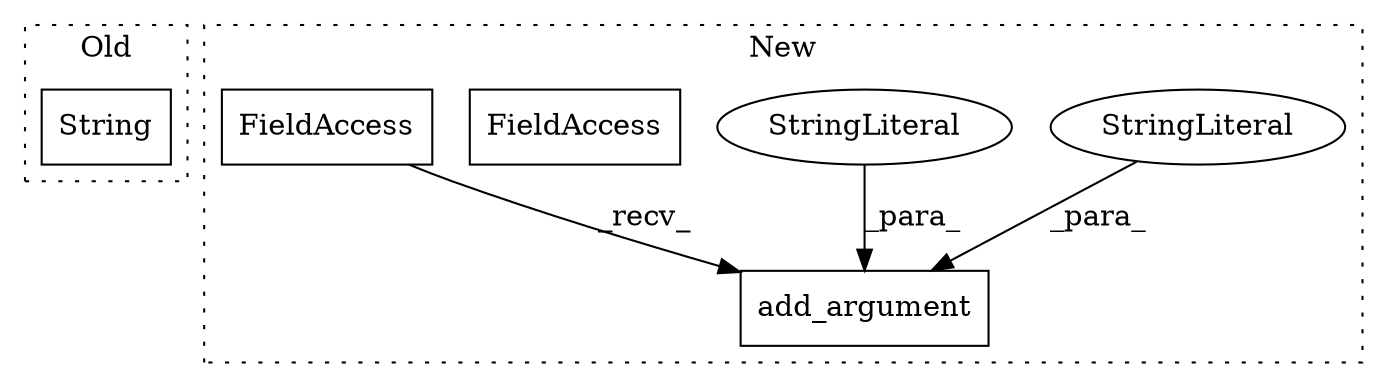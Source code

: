 digraph G {
subgraph cluster0 {
1 [label="String" a="32" s="670,686" l="7,1" shape="box"];
label = "Old";
style="dotted";
}
subgraph cluster1 {
2 [label="add_argument" a="32" s="716,766" l="13,1" shape="box"];
3 [label="StringLiteral" a="45" s="745" l="21" shape="ellipse"];
4 [label="StringLiteral" a="45" s="729" l="8" shape="ellipse"];
5 [label="FieldAccess" a="22" s="709" l="6" shape="box"];
6 [label="FieldAccess" a="22" s="709" l="6" shape="box"];
label = "New";
style="dotted";
}
3 -> 2 [label="_para_"];
4 -> 2 [label="_para_"];
6 -> 2 [label="_recv_"];
}